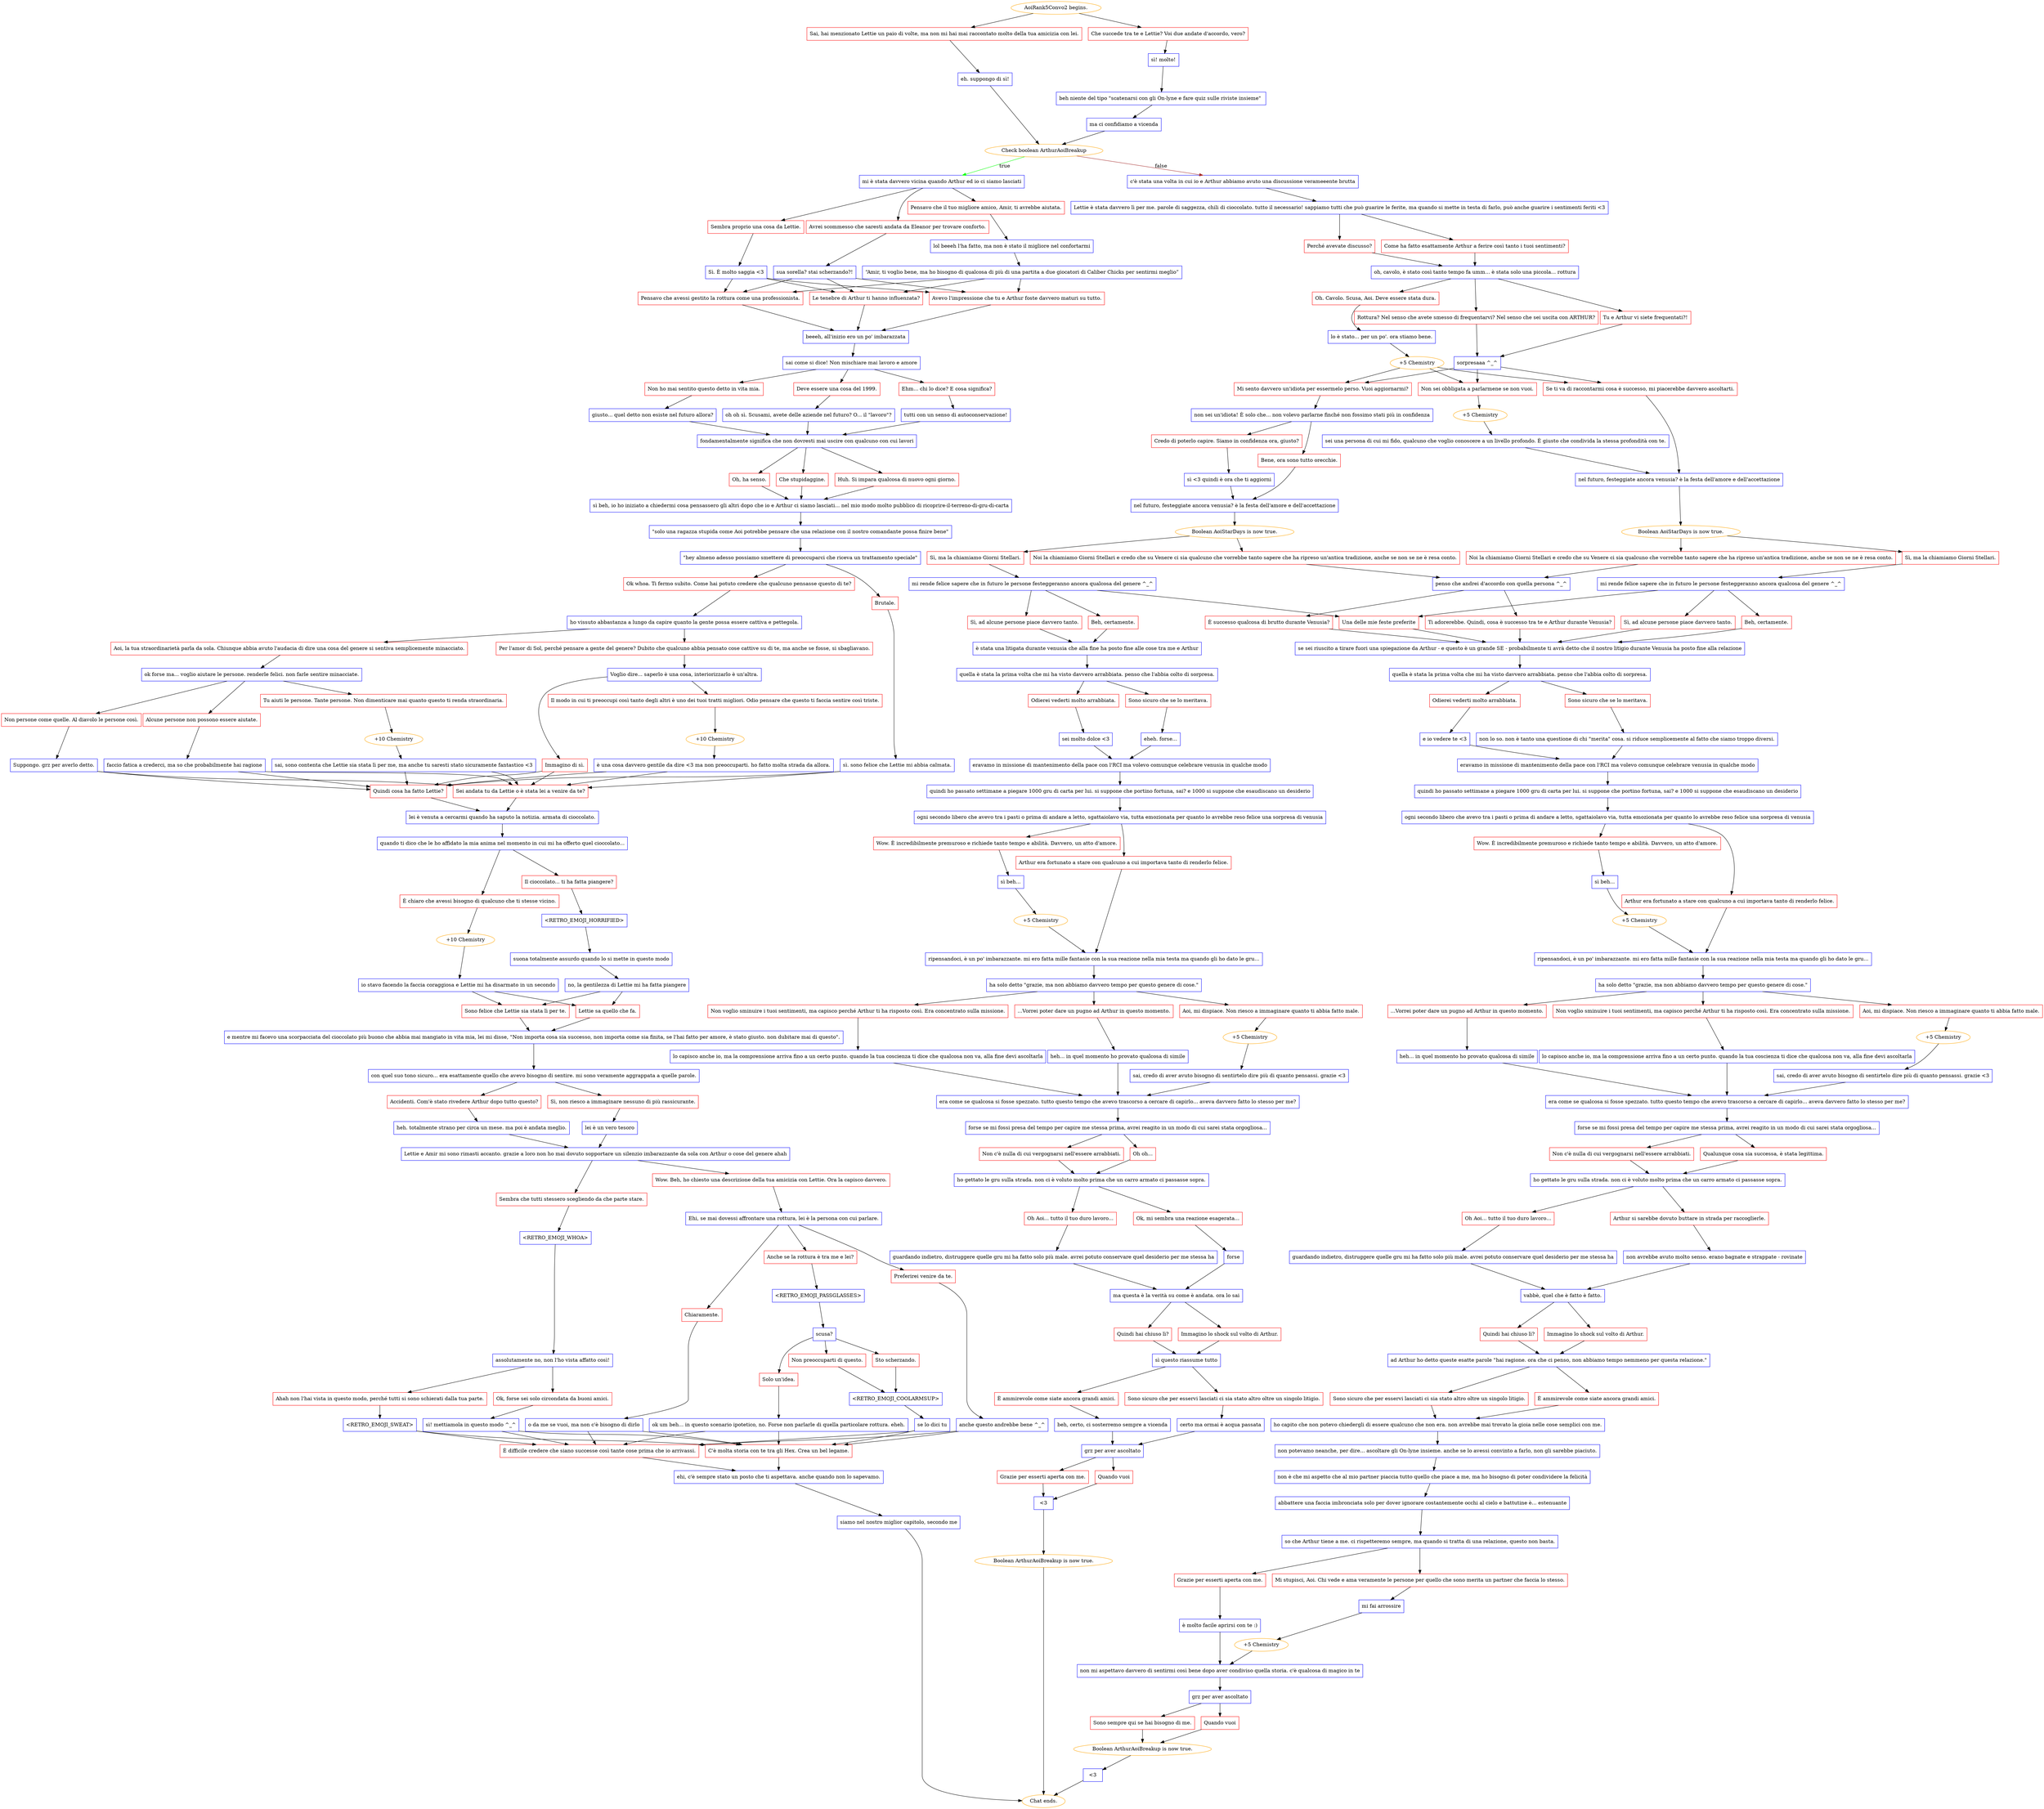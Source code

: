 digraph {
	"AoiRank5Convo2 begins." [color=orange];
		"AoiRank5Convo2 begins." -> j2849103579;
		"AoiRank5Convo2 begins." -> j1942680872;
	j2849103579 [label="Sai, hai menzionato Lettie un paio di volte, ma non mi hai mai raccontato molto della tua amicizia con lei.",shape=box,color=red];
		j2849103579 -> j3317235407;
	j1942680872 [label="Che succede tra te e Lettie? Voi due andate d'accordo, vero?",shape=box,color=red];
		j1942680872 -> j1011936381;
	j3317235407 [label="eh. suppongo di sì!",shape=box,color=blue];
		j3317235407 -> j3919667655;
	j1011936381 [label="sì! molto!",shape=box,color=blue];
		j1011936381 -> j1586391993;
	j3919667655 [label="Check boolean ArthurAoiBreakup",color=orange];
		j3919667655 -> j3964264 [label=true,color=green];
		j3919667655 -> j2436418797 [label=false,color=brown];
	j1586391993 [label="beh niente del tipo \"scatenarsi con gli On-lyne e fare quiz sulle riviste insieme\" ",shape=box,color=blue];
		j1586391993 -> j621651825;
	j3964264 [label="mi è stata davvero vicina quando Arthur ed io ci siamo lasciati",shape=box,color=blue];
		j3964264 -> j2023462013;
		j3964264 -> j2884237566;
		j3964264 -> j2146896401;
	j2436418797 [label="c'è stata una volta in cui io e Arthur abbiamo avuto una discussione verameeente brutta",shape=box,color=blue];
		j2436418797 -> j1996904251;
	j621651825 [label="ma ci confidiamo a vicenda",shape=box,color=blue];
		j621651825 -> j3919667655;
	j2023462013 [label="Avrei scommesso che saresti andata da Eleanor per trovare conforto.",shape=box,color=red];
		j2023462013 -> j1216935700;
	j2884237566 [label="Pensavo che il tuo migliore amico, Amir, ti avrebbe aiutata.",shape=box,color=red];
		j2884237566 -> j543895978;
	j2146896401 [label="Sembra proprio una cosa da Lettie.",shape=box,color=red];
		j2146896401 -> j7912987;
	j1996904251 [label="Lettie è stata davvero lì per me. parole di saggezza, chili di cioccolato. tutto il necessario! sappiamo tutti che può guarire le ferite, ma quando si mette in testa di farlo, può anche guarire i sentimenti feriti <3",shape=box,color=blue];
		j1996904251 -> j1615432744;
		j1996904251 -> j1840280170;
	j1216935700 [label="sua sorella? stai scherzando?!",shape=box,color=blue];
		j1216935700 -> j3612658293;
		j1216935700 -> j3540142855;
		j1216935700 -> j3082819748;
	j543895978 [label="lol beeeh l'ha fatto, ma non è stato il migliore nel confortarmi",shape=box,color=blue];
		j543895978 -> j3833472312;
	j7912987 [label="Sì. È molto saggia <3",shape=box,color=blue];
		j7912987 -> j3612658293;
		j7912987 -> j3540142855;
		j7912987 -> j3082819748;
	j1615432744 [label="Perché avevate discusso?",shape=box,color=red];
		j1615432744 -> j2743858368;
	j1840280170 [label="Come ha fatto esattamente Arthur a ferire così tanto i tuoi sentimenti?",shape=box,color=red];
		j1840280170 -> j2743858368;
	j3612658293 [label="Le tenebre di Arthur ti hanno influenzata?",shape=box,color=red];
		j3612658293 -> j4180983817;
	j3540142855 [label="Pensavo che avessi gestito la rottura come una professionista.",shape=box,color=red];
		j3540142855 -> j4180983817;
	j3082819748 [label="Avevo l'impressione che tu e Arthur foste davvero maturi su tutto.",shape=box,color=red];
		j3082819748 -> j4180983817;
	j3833472312 [label="“Amir, ti voglio bene, ma ho bisogno di qualcosa di più di una partita a due giocatori di Caliber Chicks per sentirmi meglio”",shape=box,color=blue];
		j3833472312 -> j3612658293;
		j3833472312 -> j3540142855;
		j3833472312 -> j3082819748;
	j2743858368 [label="oh, cavolo, è stato così tanto tempo fa umm... è stata solo una piccola... rottura",shape=box,color=blue];
		j2743858368 -> j2428388548;
		j2743858368 -> j3188368603;
		j2743858368 -> j985653382;
	j4180983817 [label="beeeh, all'inizio ero un po' imbarazzata",shape=box,color=blue];
		j4180983817 -> j1691470656;
	j2428388548 [label="Tu e Arthur vi siete frequentati?!",shape=box,color=red];
		j2428388548 -> j1037180929;
	j3188368603 [label="Rottura? Nel senso che avete smesso di frequentarvi? Nel senso che sei uscita con ARTHUR?",shape=box,color=red];
		j3188368603 -> j1037180929;
	j985653382 [label="Oh. Cavolo. Scusa, Aoi. Deve essere stata dura.",shape=box,color=red];
		j985653382 -> j2557738359;
	j1691470656 [label="sai come si dice! Non mischiare mai lavoro e amore",shape=box,color=blue];
		j1691470656 -> j4212573644;
		j1691470656 -> j4079298311;
		j1691470656 -> j3125700216;
	j1037180929 [label="sorpresaaa ^_^",shape=box,color=blue];
		j1037180929 -> j2385084485;
		j1037180929 -> j402578128;
		j1037180929 -> j3499265513;
	j2557738359 [label="lo è stato... per un po'. ora stiamo bene.",shape=box,color=blue];
		j2557738359 -> j1152607240;
	j4212573644 [label="Non ho mai sentito questo detto in vita mia.",shape=box,color=red];
		j4212573644 -> j728819767;
	j4079298311 [label="Deve essere una cosa del 1999.",shape=box,color=red];
		j4079298311 -> j2979378881;
	j3125700216 [label="Ehm... chi lo dice? E cosa significa?",shape=box,color=red];
		j3125700216 -> j1864905415;
	j2385084485 [label="Non sei obbligata a parlarmene se non vuoi.",shape=box,color=red];
		j2385084485 -> j3645813013;
	j402578128 [label="Se ti va di raccontarmi cosa è successo, mi piacerebbe davvero ascoltarti.",shape=box,color=red];
		j402578128 -> j735744856;
	j3499265513 [label="Mi sento davvero un'idiota per essermelo perso. Vuoi aggiornarmi?",shape=box,color=red];
		j3499265513 -> j530081406;
	j1152607240 [label="+5 Chemistry",color=orange];
		j1152607240 -> j2385084485;
		j1152607240 -> j402578128;
		j1152607240 -> j3499265513;
	j728819767 [label="giusto... quel detto non esiste nel futuro allora?",shape=box,color=blue];
		j728819767 -> j3560877955;
	j2979378881 [label="oh oh sì. Scusami, avete delle aziende nel futuro? O... il \"lavoro\"?",shape=box,color=blue];
		j2979378881 -> j3560877955;
	j1864905415 [label="tutti con un senso di autoconservazione!",shape=box,color=blue];
		j1864905415 -> j3560877955;
	j3645813013 [label="+5 Chemistry",color=orange];
		j3645813013 -> j2881037918;
	j735744856 [label="nel futuro, festeggiate ancora venusia? è la festa dell'amore e dell'accettazione",shape=box,color=blue];
		j735744856 -> j3698431878;
	j530081406 [label="non sei un'idiota! È solo che... non volevo parlarne finché non fossimo stati più in confidenza",shape=box,color=blue];
		j530081406 -> j1279779287;
		j530081406 -> j490263393;
	j3560877955 [label="fondamentalmente significa che non dovresti mai uscire con qualcuno con cui lavori",shape=box,color=blue];
		j3560877955 -> j1813113439;
		j3560877955 -> j287271777;
		j3560877955 -> j324376022;
	j2881037918 [label="sei una persona di cui mi fido, qualcuno che voglio conoscere a un livello profondo. È giusto che condivida la stessa profondità con te.",shape=box,color=blue];
		j2881037918 -> j735744856;
	j3698431878 [label="Boolean AoiStarDays is now true.",color=orange];
		j3698431878 -> j131628014;
		j3698431878 -> j1565292019;
	j1279779287 [label="Bene, ora sono tutto orecchie.",shape=box,color=red];
		j1279779287 -> j2681961304;
	j490263393 [label="Credo di poterlo capire. Siamo in confidenza ora, giusto?",shape=box,color=red];
		j490263393 -> j3125624784;
	j1813113439 [label="Oh, ha senso.",shape=box,color=red];
		j1813113439 -> j2721632909;
	j287271777 [label="Che stupidaggine.",shape=box,color=red];
		j287271777 -> j2721632909;
	j324376022 [label="Huh. Si impara qualcosa di nuovo ogni giorno.",shape=box,color=red];
		j324376022 -> j2721632909;
	j131628014 [label="Sì, ma la chiamiamo Giorni Stellari.",shape=box,color=red];
		j131628014 -> j2765799777;
	j1565292019 [label="Noi la chiamiamo Giorni Stellari e credo che su Venere ci sia qualcuno che vorrebbe tanto sapere che ha ripreso un'antica tradizione, anche se non se ne è resa conto.",shape=box,color=red];
		j1565292019 -> j1121286480;
	j2681961304 [label="nel futuro, festeggiate ancora venusia? è la festa dell'amore e dell'accettazione",shape=box,color=blue];
		j2681961304 -> j3257642712;
	j3125624784 [label="sì <3 quindi è ora che ti aggiorni",shape=box,color=blue];
		j3125624784 -> j2681961304;
	j2721632909 [label="sì beh, io ho iniziato a chiedermi cosa pensassero gli altri dopo che io e Arthur ci siamo lasciati... nel mio modo molto pubblico di ricoprire-il-terreno-di-gru-di-carta",shape=box,color=blue];
		j2721632909 -> j2935328760;
	j2765799777 [label="mi rende felice sapere che in futuro le persone festeggeranno ancora qualcosa del genere ^_^",shape=box,color=blue];
		j2765799777 -> j747653865;
		j2765799777 -> j2889182027;
		j2765799777 -> j2848315742;
	j1121286480 [label="penso che andrei d'accordo con quella persona ^_^",shape=box,color=blue];
		j1121286480 -> j2245778977;
		j1121286480 -> j3227532586;
	j3257642712 [label="Boolean AoiStarDays is now true.",color=orange];
		j3257642712 -> j2837712293;
		j3257642712 -> j3939058964;
	j2935328760 [label="\"solo una ragazza stupida come Aoi potrebbe pensare che una relazione con il nostro comandante possa finire bene\"",shape=box,color=blue];
		j2935328760 -> j2504497528;
	j747653865 [label="Beh, certamente.",shape=box,color=red];
		j747653865 -> j2876441317;
	j2889182027 [label="Sì, ad alcune persone piace davvero tanto.",shape=box,color=red];
		j2889182027 -> j2876441317;
	j2848315742 [label="Una delle mie feste preferite",shape=box,color=red];
		j2848315742 -> j2876441317;
	j2245778977 [label="Ti adorerebbe. Quindi, cosa è successo tra te e Arthur durante Venusia?",shape=box,color=red];
		j2245778977 -> j2876441317;
	j3227532586 [label="È successo qualcosa di brutto durante Venusia?",shape=box,color=red];
		j3227532586 -> j2876441317;
	j2837712293 [label="Noi la chiamiamo Giorni Stellari e credo che su Venere ci sia qualcuno che vorrebbe tanto sapere che ha ripreso un'antica tradizione, anche se non se ne è resa conto.",shape=box,color=red];
		j2837712293 -> j1121286480;
	j3939058964 [label="Sì, ma la chiamiamo Giorni Stellari.",shape=box,color=red];
		j3939058964 -> j2697528423;
	j2504497528 [label="\"hey almeno adesso possiamo smettere di preoccuparci che riceva un trattamento speciale\"",shape=box,color=blue];
		j2504497528 -> j2750962395;
		j2504497528 -> j1856233912;
	j2876441317 [label="se sei riuscito a tirare fuori una spiegazione da Arthur - e questo è un grande SE - probabilmente ti avrà detto che il nostro litigio durante Venusia ha posto fine alla relazione",shape=box,color=blue];
		j2876441317 -> j1165687710;
	j2697528423 [label="mi rende felice sapere che in futuro le persone festeggeranno ancora qualcosa del genere ^_^",shape=box,color=blue];
		j2697528423 -> j2848315742;
		j2697528423 -> j3009435918;
		j2697528423 -> j265001312;
	j2750962395 [label="Ok whoa. Ti fermo subito. Come hai potuto credere che qualcuno pensasse questo di te?",shape=box,color=red];
		j2750962395 -> j2602759731;
	j1856233912 [label="Brutale.",shape=box,color=red];
		j1856233912 -> j3350141060;
	j1165687710 [label="quella è stata la prima volta che mi ha visto davvero arrabbiata. penso che l'abbia colto di sorpresa.",shape=box,color=blue];
		j1165687710 -> j670951255;
		j1165687710 -> j2985295023;
	j3009435918 [label="Sì, ad alcune persone piace davvero tanto.",shape=box,color=red];
		j3009435918 -> j1657751430;
	j265001312 [label="Beh, certamente.",shape=box,color=red];
		j265001312 -> j1657751430;
	j2602759731 [label="ho vissuto abbastanza a lungo da capire quanto la gente possa essere cattiva e pettegola.",shape=box,color=blue];
		j2602759731 -> j2152507610;
		j2602759731 -> j266660420;
	j3350141060 [label="sì. sono felice che Lettie mi abbia calmata.",shape=box,color=blue];
		j3350141060 -> j78689717;
		j3350141060 -> j581896992;
	j670951255 [label="Odierei vederti molto arrabbiata.",shape=box,color=red];
		j670951255 -> j98185824;
	j2985295023 [label="Sono sicuro che se lo meritava.",shape=box,color=red];
		j2985295023 -> j353855313;
	j1657751430 [label="è stata una litigata durante venusia che alla fine ha posto fine alle cose tra me e Arthur",shape=box,color=blue];
		j1657751430 -> j1152288281;
	j2152507610 [label="Per l'amor di Sol, perché pensare a gente del genere? Dubito che qualcuno abbia pensato cose cattive su di te, ma anche se fosse, si sbagliavano.",shape=box,color=red];
		j2152507610 -> j4199827926;
	j266660420 [label="Aoi, la tua straordinarietà parla da sola. Chiunque abbia avuto l'audacia di dire una cosa del genere si sentiva semplicemente minacciato.",shape=box,color=red];
		j266660420 -> j439037106;
	j78689717 [label="Sei andata tu da Lettie o è stata lei a venire da te?",shape=box,color=red];
		j78689717 -> j708221405;
	j581896992 [label="Quindi cosa ha fatto Lettie?",shape=box,color=red];
		j581896992 -> j708221405;
	j98185824 [label="e io vedere te <3",shape=box,color=blue];
		j98185824 -> j721421198;
	j353855313 [label="non lo so. non è tanto una questione di chi \"merita\" cosa. si riduce semplicemente al fatto che siamo troppo diversi.",shape=box,color=blue];
		j353855313 -> j721421198;
	j1152288281 [label="quella è stata la prima volta che mi ha visto davvero arrabbiata. penso che l'abbia colto di sorpresa.",shape=box,color=blue];
		j1152288281 -> j2024415450;
		j1152288281 -> j2450736828;
	j4199827926 [label="Voglio dire... saperlo è una cosa, interiorizzarlo è un'altra.",shape=box,color=blue];
		j4199827926 -> j1751270552;
		j4199827926 -> j331628330;
	j439037106 [label="ok forse ma... voglio aiutare le persone. renderle felici. non farle sentire minacciate.",shape=box,color=blue];
		j439037106 -> j3244831166;
		j439037106 -> j578065155;
		j439037106 -> j746678096;
	j708221405 [label="lei è venuta a cercarmi quando ha saputo la notizia. armata di cioccolato.",shape=box,color=blue];
		j708221405 -> j1880037311;
	j721421198 [label="eravamo in missione di mantenimento della pace con l'RCI ma volevo comunque celebrare venusia in qualche modo",shape=box,color=blue];
		j721421198 -> j2729313520;
	j2024415450 [label="Odierei vederti molto arrabbiata.",shape=box,color=red];
		j2024415450 -> j343948168;
	j2450736828 [label="Sono sicuro che se lo meritava.",shape=box,color=red];
		j2450736828 -> j1201699270;
	j1751270552 [label="Il modo in cui ti preoccupi così tanto degli altri è uno dei tuoi tratti migliori. Odio pensare che questo ti faccia sentire così triste.",shape=box,color=red];
		j1751270552 -> j2695686387;
	j331628330 [label="Immagino di sì.",shape=box,color=red];
		j331628330 -> j78689717;
		j331628330 -> j581896992;
	j3244831166 [label="Non persone come quelle. Al diavolo le persone così.",shape=box,color=red];
		j3244831166 -> j4010485423;
	j578065155 [label="Alcune persone non possono essere aiutate.",shape=box,color=red];
		j578065155 -> j509102683;
	j746678096 [label="Tu aiuti le persone. Tante persone. Non dimenticare mai quanto questo ti renda straordinaria.",shape=box,color=red];
		j746678096 -> j1894278654;
	j1880037311 [label="quando ti dico che le ho affidato la mia anima nel momento in cui mi ha offerto quel cioccolato...",shape=box,color=blue];
		j1880037311 -> j1632783214;
		j1880037311 -> j2873262848;
	j2729313520 [label="quindi ho passato settimane a piegare 1000 gru di carta per lui. si suppone che portino fortuna, sai? e 1000 si suppone che esaudiscano un desiderio",shape=box,color=blue];
		j2729313520 -> j2437230838;
	j343948168 [label="sei molto dolce <3",shape=box,color=blue];
		j343948168 -> j4060483107;
	j1201699270 [label="eheh. forse...",shape=box,color=blue];
		j1201699270 -> j4060483107;
	j2695686387 [label="+10 Chemistry",color=orange];
		j2695686387 -> j1779049783;
	j4010485423 [label="Suppongo. grz per averlo detto.",shape=box,color=blue];
		j4010485423 -> j78689717;
		j4010485423 -> j581896992;
	j509102683 [label="faccio fatica a crederci, ma so che probabilmente hai ragione",shape=box,color=blue];
		j509102683 -> j78689717;
		j509102683 -> j581896992;
	j1894278654 [label="+10 Chemistry",color=orange];
		j1894278654 -> j3306806068;
	j1632783214 [label="È chiaro che avessi bisogno di qualcuno che ti stesse vicino.",shape=box,color=red];
		j1632783214 -> j2442944225;
	j2873262848 [label="Il cioccolato... ti ha fatta piangere?",shape=box,color=red];
		j2873262848 -> j4069350203;
	j2437230838 [label="ogni secondo libero che avevo tra i pasti o prima di andare a letto, sgattaiolavo via, tutta emozionata per quanto lo avrebbe reso felice una sorpresa di venusia",shape=box,color=blue];
		j2437230838 -> j168813698;
		j2437230838 -> j4133241989;
	j4060483107 [label="eravamo in missione di mantenimento della pace con l'RCI ma volevo comunque celebrare venusia in qualche modo",shape=box,color=blue];
		j4060483107 -> j1590326461;
	j1779049783 [label="è una cosa davvero gentile da dire <3 ma non preoccuparti. ho fatto molta strada da allora.",shape=box,color=blue];
		j1779049783 -> j78689717;
		j1779049783 -> j581896992;
	j3306806068 [label="sai, sono contenta che Lettie sia stata lì per me, ma anche tu saresti stato sicuramente fantastico <3",shape=box,color=blue];
		j3306806068 -> j78689717;
		j3306806068 -> j581896992;
	j2442944225 [label="+10 Chemistry",color=orange];
		j2442944225 -> j2240059792;
	j4069350203 [label="<RETRO_EMOJI_HORRIFIED>",shape=box,color=blue];
		j4069350203 -> j3993039846;
	j168813698 [label="Wow. È incredibilmente premuroso e richiede tanto tempo e abilità. Davvero, un atto d'amore.",shape=box,color=red];
		j168813698 -> j3439764198;
	j4133241989 [label="Arthur era fortunato a stare con qualcuno a cui importava tanto di renderlo felice.",shape=box,color=red];
		j4133241989 -> j1221090072;
	j1590326461 [label="quindi ho passato settimane a piegare 1000 gru di carta per lui. si suppone che portino fortuna, sai? e 1000 si suppone che esaudiscano un desiderio",shape=box,color=blue];
		j1590326461 -> j2885800541;
	j2240059792 [label="io stavo facendo la faccia coraggiosa e Lettie mi ha disarmato in un secondo",shape=box,color=blue];
		j2240059792 -> j2128036896;
		j2240059792 -> j2392954487;
	j3993039846 [label="suona totalmente assurdo quando lo si mette in questo modo",shape=box,color=blue];
		j3993039846 -> j2481711548;
	j3439764198 [label="sì beh...",shape=box,color=blue];
		j3439764198 -> j2938608661;
	j1221090072 [label="ripensandoci, è un po' imbarazzante. mi ero fatta mille fantasie con la sua reazione nella mia testa ma quando gli ho dato le gru...",shape=box,color=blue];
		j1221090072 -> j1237136084;
	j2885800541 [label="ogni secondo libero che avevo tra i pasti o prima di andare a letto, sgattaiolavo via, tutta emozionata per quanto lo avrebbe reso felice una sorpresa di venusia",shape=box,color=blue];
		j2885800541 -> j2780189812;
		j2885800541 -> j1289021975;
	j2128036896 [label="Sono felice che Lettie sia stata lì per te.",shape=box,color=red];
		j2128036896 -> j3724306984;
	j2392954487 [label="Lettie sa quello che fa.",shape=box,color=red];
		j2392954487 -> j3724306984;
	j2481711548 [label="no, la gentilezza di Lettie mi ha fatta piangere",shape=box,color=blue];
		j2481711548 -> j2128036896;
		j2481711548 -> j2392954487;
	j2938608661 [label="+5 Chemistry",color=orange];
		j2938608661 -> j1221090072;
	j1237136084 [label="ha solo detto \"grazie, ma non abbiamo davvero tempo per questo genere di cose.\"",shape=box,color=blue];
		j1237136084 -> j1433636456;
		j1237136084 -> j3559658864;
		j1237136084 -> j3660158727;
	j2780189812 [label="Arthur era fortunato a stare con qualcuno a cui importava tanto di renderlo felice.",shape=box,color=red];
		j2780189812 -> j3177890615;
	j1289021975 [label="Wow. È incredibilmente premuroso e richiede tanto tempo e abilità. Davvero, un atto d'amore.",shape=box,color=red];
		j1289021975 -> j3940343442;
	j3724306984 [label="e mentre mi facevo una scorpacciata del cioccolato più buono che abbia mai mangiato in vita mia, lei mi disse, \"Non importa cosa sia successo, non importa come sia finita, se l'hai fatto per amore, è stato giusto. non dubitare mai di questo\".",shape=box,color=blue];
		j3724306984 -> j4058247283;
	j1433636456 [label="...Vorrei poter dare un pugno ad Arthur in questo momento.",shape=box,color=red];
		j1433636456 -> j1983661465;
	j3559658864 [label="Aoi, mi dispiace. Non riesco a immaginare quanto ti abbia fatto male.",shape=box,color=red];
		j3559658864 -> j1516101591;
	j3660158727 [label="Non voglio sminuire i tuoi sentimenti, ma capisco perché Arthur ti ha risposto così. Era concentrato sulla missione.",shape=box,color=red];
		j3660158727 -> j1715053637;
	j3177890615 [label="ripensandoci, è un po' imbarazzante. mi ero fatta mille fantasie con la sua reazione nella mia testa ma quando gli ho dato le gru...",shape=box,color=blue];
		j3177890615 -> j3884615272;
	j3940343442 [label="sì beh...",shape=box,color=blue];
		j3940343442 -> j2779227406;
	j4058247283 [label="con quel suo tono sicuro... era esattamente quello che avevo bisogno di sentire. mi sono veramente aggrappata a quelle parole.",shape=box,color=blue];
		j4058247283 -> j1182370259;
		j4058247283 -> j1357888493;
	j1983661465 [label="heh... in quel momento ho provato qualcosa di simile",shape=box,color=blue];
		j1983661465 -> j2638260443;
	j1516101591 [label="+5 Chemistry",color=orange];
		j1516101591 -> j2060521670;
	j1715053637 [label="lo capisco anche io, ma la comprensione arriva fino a un certo punto. quando la tua coscienza ti dice che qualcosa non va, alla fine devi ascoltarla",shape=box,color=blue];
		j1715053637 -> j2638260443;
	j3884615272 [label="ha solo detto \"grazie, ma non abbiamo davvero tempo per questo genere di cose.\"",shape=box,color=blue];
		j3884615272 -> j583403240;
		j3884615272 -> j2157711543;
		j3884615272 -> j2490766390;
	j2779227406 [label="+5 Chemistry",color=orange];
		j2779227406 -> j3177890615;
	j1182370259 [label="Accidenti. Com'è stato rivedere Arthur dopo tutto questo?",shape=box,color=red];
		j1182370259 -> j4039849964;
	j1357888493 [label="Sì, non riesco a immaginare nessuno di più rassicurante.",shape=box,color=red];
		j1357888493 -> j329069528;
	j2638260443 [label="era come se qualcosa si fosse spezzato. tutto questo tempo che avevo trascorso a cercare di capirlo... aveva davvero fatto lo stesso per me?",shape=box,color=blue];
		j2638260443 -> j306769501;
	j2060521670 [label="sai, credo di aver avuto bisogno di sentirtelo dire più di quanto pensassi. grazie <3",shape=box,color=blue];
		j2060521670 -> j2638260443;
	j583403240 [label="Non voglio sminuire i tuoi sentimenti, ma capisco perché Arthur ti ha risposto così. Era concentrato sulla missione.",shape=box,color=red];
		j583403240 -> j1093753401;
	j2157711543 [label="Aoi, mi dispiace. Non riesco a immaginare quanto ti abbia fatto male.",shape=box,color=red];
		j2157711543 -> j923443128;
	j2490766390 [label="...Vorrei poter dare un pugno ad Arthur in questo momento.",shape=box,color=red];
		j2490766390 -> j873546052;
	j4039849964 [label="heh. totalmente strano per circa un mese. ma poi è andata meglio.",shape=box,color=blue];
		j4039849964 -> j59056377;
	j329069528 [label="lei è un vero tesoro",shape=box,color=blue];
		j329069528 -> j59056377;
	j306769501 [label="forse se mi fossi presa del tempo per capire me stessa prima, avrei reagito in un modo di cui sarei stata orgogliosa...",shape=box,color=blue];
		j306769501 -> j2601587291;
		j306769501 -> j1700473877;
	j1093753401 [label="lo capisco anche io, ma la comprensione arriva fino a un certo punto. quando la tua coscienza ti dice che qualcosa non va, alla fine devi ascoltarla",shape=box,color=blue];
		j1093753401 -> j2554823750;
	j923443128 [label="+5 Chemistry",color=orange];
		j923443128 -> j3069479240;
	j873546052 [label="heh... in quel momento ho provato qualcosa di simile",shape=box,color=blue];
		j873546052 -> j2554823750;
	j59056377 [label="Lettie e Amir mi sono rimasti accanto. grazie a loro non ho mai dovuto sopportare un silenzio imbarazzante da sola con Arthur o cose del genere ahah",shape=box,color=blue];
		j59056377 -> j906721535;
		j59056377 -> j385396329;
	j2601587291 [label="Non c'è nulla di cui vergognarsi nell'essere arrabbiati.",shape=box,color=red];
		j2601587291 -> j3993971808;
	j1700473877 [label="Qualunque cosa sia successa, è stata legittima.",shape=box,color=red];
		j1700473877 -> j3993971808;
	j2554823750 [label="era come se qualcosa si fosse spezzato. tutto questo tempo che avevo trascorso a cercare di capirlo... aveva davvero fatto lo stesso per me?",shape=box,color=blue];
		j2554823750 -> j247360954;
	j3069479240 [label="sai, credo di aver avuto bisogno di sentirtelo dire più di quanto pensassi. grazie <3",shape=box,color=blue];
		j3069479240 -> j2554823750;
	j906721535 [label="Wow. Beh, ho chiesto una descrizione della tua amicizia con Lettie. Ora la capisco davvero.",shape=box,color=red];
		j906721535 -> j3287942182;
	j385396329 [label="Sembra che tutti stessero scegliendo da che parte stare.",shape=box,color=red];
		j385396329 -> j937786283;
	j3993971808 [label="ho gettato le gru sulla strada. non ci è voluto molto prima che un carro armato ci passasse sopra.",shape=box,color=blue];
		j3993971808 -> j730836126;
		j3993971808 -> j2090902510;
	j247360954 [label="forse se mi fossi presa del tempo per capire me stessa prima, avrei reagito in un modo di cui sarei stata orgogliosa...",shape=box,color=blue];
		j247360954 -> j3097091879;
		j247360954 -> j3033327876;
	j3287942182 [label="Ehi, se mai dovessi affrontare una rottura, lei è la persona con cui parlare.",shape=box,color=blue];
		j3287942182 -> j650332218;
		j3287942182 -> j1122965631;
		j3287942182 -> j584661413;
	j937786283 [label="<RETRO_EMOJI_WHOA>",shape=box,color=blue];
		j937786283 -> j1307947741;
	j730836126 [label="Oh Aoi... tutto il tuo duro lavoro...",shape=box,color=red];
		j730836126 -> j320607669;
	j2090902510 [label="Arthur si sarebbe dovuto buttare in strada per raccoglierle.",shape=box,color=red];
		j2090902510 -> j2747699801;
	j3097091879 [label="Non c'è nulla di cui vergognarsi nell'essere arrabbiati.",shape=box,color=red];
		j3097091879 -> j2359230578;
	j3033327876 [label="Oh oh...",shape=box,color=red];
		j3033327876 -> j2359230578;
	j650332218 [label="Anche se la rottura è tra me e lei?",shape=box,color=red];
		j650332218 -> j1983417032;
	j1122965631 [label="Preferirei venire da te.",shape=box,color=red];
		j1122965631 -> j523309873;
	j584661413 [label="Chiaramente.",shape=box,color=red];
		j584661413 -> j25516193;
	j1307947741 [label="assolutamente no, non l'ho vista affatto così!",shape=box,color=blue];
		j1307947741 -> j2890142188;
		j1307947741 -> j721574533;
	j320607669 [label="guardando indietro, distruggere quelle gru mi ha fatto solo più male. avrei potuto conservare quel desiderio per me stessa ha",shape=box,color=blue];
		j320607669 -> j1899850299;
	j2747699801 [label="non avrebbe avuto molto senso. erano bagnate e strappate - rovinate",shape=box,color=blue];
		j2747699801 -> j1899850299;
	j2359230578 [label="ho gettato le gru sulla strada. non ci è voluto molto prima che un carro armato ci passasse sopra.",shape=box,color=blue];
		j2359230578 -> j3495842285;
		j2359230578 -> j4178455692;
	j1983417032 [label="<RETRO_EMOJI_PASSGLASSES>",shape=box,color=blue];
		j1983417032 -> j1612521579;
	j523309873 [label="anche questo andrebbe bene ^_^",shape=box,color=blue];
		j523309873 -> j2114014285;
		j523309873 -> j2111130013;
	j25516193 [label="o da me se vuoi, ma non c'è bisogno di dirlo",shape=box,color=blue];
		j25516193 -> j2114014285;
		j25516193 -> j2111130013;
	j2890142188 [label="Ahah non l'hai vista in questo modo, perché tutti si sono schierati dalla tua parte.",shape=box,color=red];
		j2890142188 -> j3599167279;
	j721574533 [label="Ok, forse sei solo circondata da buoni amici.",shape=box,color=red];
		j721574533 -> j289901048;
	j1899850299 [label="vabbè, quel che è fatto è fatto.",shape=box,color=blue];
		j1899850299 -> j2562240056;
		j1899850299 -> j2510055555;
	j3495842285 [label="Oh Aoi... tutto il tuo duro lavoro...",shape=box,color=red];
		j3495842285 -> j4220602121;
	j4178455692 [label="Ok, mi sembra una reazione esagerata...",shape=box,color=red];
		j4178455692 -> j1621246551;
	j1612521579 [label="scusa?",shape=box,color=blue];
		j1612521579 -> j2023808862;
		j1612521579 -> j574159863;
		j1612521579 -> j2405377446;
	j2114014285 [label="C'è molta storia con te tra gli Hex. Crea un bel legame.",shape=box,color=red];
		j2114014285 -> j2666168972;
	j2111130013 [label="È difficile credere che siano successe così tante cose prima che io arrivassi.",shape=box,color=red];
		j2111130013 -> j2666168972;
	j3599167279 [label="<RETRO_EMOJI_SWEAT>",shape=box,color=blue];
		j3599167279 -> j2114014285;
		j3599167279 -> j2111130013;
	j289901048 [label="sì! mettiamola in questo modo ^_^",shape=box,color=blue];
		j289901048 -> j2114014285;
		j289901048 -> j2111130013;
	j2562240056 [label="Quindi hai chiuso lì?",shape=box,color=red];
		j2562240056 -> j2019233157;
	j2510055555 [label="Immagino lo shock sul volto di Arthur.",shape=box,color=red];
		j2510055555 -> j2019233157;
	j4220602121 [label="guardando indietro, distruggere quelle gru mi ha fatto solo più male. avrei potuto conservare quel desiderio per me stessa ha",shape=box,color=blue];
		j4220602121 -> j1034353808;
	j1621246551 [label="forse",shape=box,color=blue];
		j1621246551 -> j1034353808;
	j2023808862 [label="Solo un'idea.",shape=box,color=red];
		j2023808862 -> j622953006;
	j574159863 [label="Sto scherzando.",shape=box,color=red];
		j574159863 -> j339314950;
	j2405377446 [label="Non preoccuparti di questo.",shape=box,color=red];
		j2405377446 -> j339314950;
	j2666168972 [label="ehi, c'è sempre stato un posto che ti aspettava. anche quando non lo sapevamo.",shape=box,color=blue];
		j2666168972 -> j744547565;
	j2019233157 [label="ad Arthur ho detto queste esatte parole \"hai ragione. ora che ci penso, non abbiamo tempo nemmeno per questa relazione.\"",shape=box,color=blue];
		j2019233157 -> j422774168;
		j2019233157 -> j1489551393;
	j1034353808 [label="ma questa è la verità su come è andata. ora lo sai",shape=box,color=blue];
		j1034353808 -> j144979381;
		j1034353808 -> j1049425684;
	j622953006 [label="ok um beh... in questo scenario ipotetico, no. Forse non parlarle di quella particolare rottura. eheh.",shape=box,color=blue];
		j622953006 -> j2114014285;
		j622953006 -> j2111130013;
	j339314950 [label="<RETRO_EMOJI_COOLARMSUP>",shape=box,color=blue];
		j339314950 -> j3885885411;
	j744547565 [label="siamo nel nostro miglior capitolo, secondo me",shape=box,color=blue];
		j744547565 -> "Chat ends.";
	j422774168 [label="È ammirevole come siate ancora grandi amici.",shape=box,color=red];
		j422774168 -> j3082020385;
	j1489551393 [label="Sono sicuro che per esservi lasciati ci sia stato altro oltre un singolo litigio.",shape=box,color=red];
		j1489551393 -> j3082020385;
	j144979381 [label="Quindi hai chiuso lì?",shape=box,color=red];
		j144979381 -> j2485956784;
	j1049425684 [label="Immagino lo shock sul volto di Arthur.",shape=box,color=red];
		j1049425684 -> j2485956784;
	j3885885411 [label="se lo dici tu",shape=box,color=blue];
		j3885885411 -> j2114014285;
		j3885885411 -> j2111130013;
	"Chat ends." [color=orange];
	j3082020385 [label="ho capito che non potevo chiedergli di essere qualcuno che non era. non avrebbe mai trovato la gioia nelle cose semplici con me.",shape=box,color=blue];
		j3082020385 -> j1259984654;
	j2485956784 [label="sì questo riassume tutto",shape=box,color=blue];
		j2485956784 -> j1910360178;
		j2485956784 -> j2232617799;
	j1259984654 [label="non potevamo neanche, per dire... ascoltare gli On-lyne insieme. anche se lo avessi convinto a farlo, non gli sarebbe piaciuto.",shape=box,color=blue];
		j1259984654 -> j391972464;
	j1910360178 [label="È ammirevole come siate ancora grandi amici.",shape=box,color=red];
		j1910360178 -> j2292519461;
	j2232617799 [label="Sono sicuro che per esservi lasciati ci sia stato altro oltre un singolo litigio.",shape=box,color=red];
		j2232617799 -> j2087694144;
	j391972464 [label="non è che mi aspetto che al mio partner piaccia tutto quello che piace a me, ma ho bisogno di poter condividere la felicità",shape=box,color=blue];
		j391972464 -> j744534972;
	j2292519461 [label="beh, certo, ci sosterremo sempre a vicenda",shape=box,color=blue];
		j2292519461 -> j3430085016;
	j2087694144 [label="certo ma ormai è acqua passata",shape=box,color=blue];
		j2087694144 -> j3430085016;
	j744534972 [label="abbattere una faccia imbronciata solo per dover ignorare costantemente occhi al cielo e battutine è... estenuante",shape=box,color=blue];
		j744534972 -> j4274141243;
	j3430085016 [label="grz per aver ascoltato",shape=box,color=blue];
		j3430085016 -> j1014472744;
		j3430085016 -> j1778320880;
	j4274141243 [label="so che Arthur tiene a me. ci rispetteremo sempre, ma quando si tratta di una relazione, questo non basta.",shape=box,color=blue];
		j4274141243 -> j1700757482;
		j4274141243 -> j3093114538;
	j1014472744 [label="Quando vuoi",shape=box,color=red];
		j1014472744 -> j3847458547;
	j1778320880 [label="Grazie per esserti aperta con me.",shape=box,color=red];
		j1778320880 -> j3847458547;
	j1700757482 [label="Grazie per esserti aperta con me.",shape=box,color=red];
		j1700757482 -> j4036520087;
	j3093114538 [label="Mi stupisci, Aoi. Chi vede e ama veramente le persone per quello che sono merita un partner che faccia lo stesso.",shape=box,color=red];
		j3093114538 -> j3108616223;
	j3847458547 [label="<3",shape=box,color=blue];
		j3847458547 -> j122023758;
	j4036520087 [label="è molto facile aprirsi con te :)",shape=box,color=blue];
		j4036520087 -> j945930613;
	j3108616223 [label="mi fai arrossire",shape=box,color=blue];
		j3108616223 -> j3864050772;
	j122023758 [label="Boolean ArthurAoiBreakup is now true.",color=orange];
		j122023758 -> "Chat ends.";
	j945930613 [label="non mi aspettavo davvero di sentirmi così bene dopo aver condiviso quella storia. c'è qualcosa di magico in te",shape=box,color=blue];
		j945930613 -> j1787954618;
	j3864050772 [label="+5 Chemistry",color=orange];
		j3864050772 -> j945930613;
	j1787954618 [label="grz per aver ascoltato",shape=box,color=blue];
		j1787954618 -> j1461165456;
		j1787954618 -> j3895722427;
	j1461165456 [label="Sono sempre qui se hai bisogno di me.",shape=box,color=red];
		j1461165456 -> j242659642;
	j3895722427 [label="Quando vuoi",shape=box,color=red];
		j3895722427 -> j242659642;
	j242659642 [label="Boolean ArthurAoiBreakup is now true.",color=orange];
		j242659642 -> j1841680728;
	j1841680728 [label="<3",shape=box,color=blue];
		j1841680728 -> "Chat ends.";
}